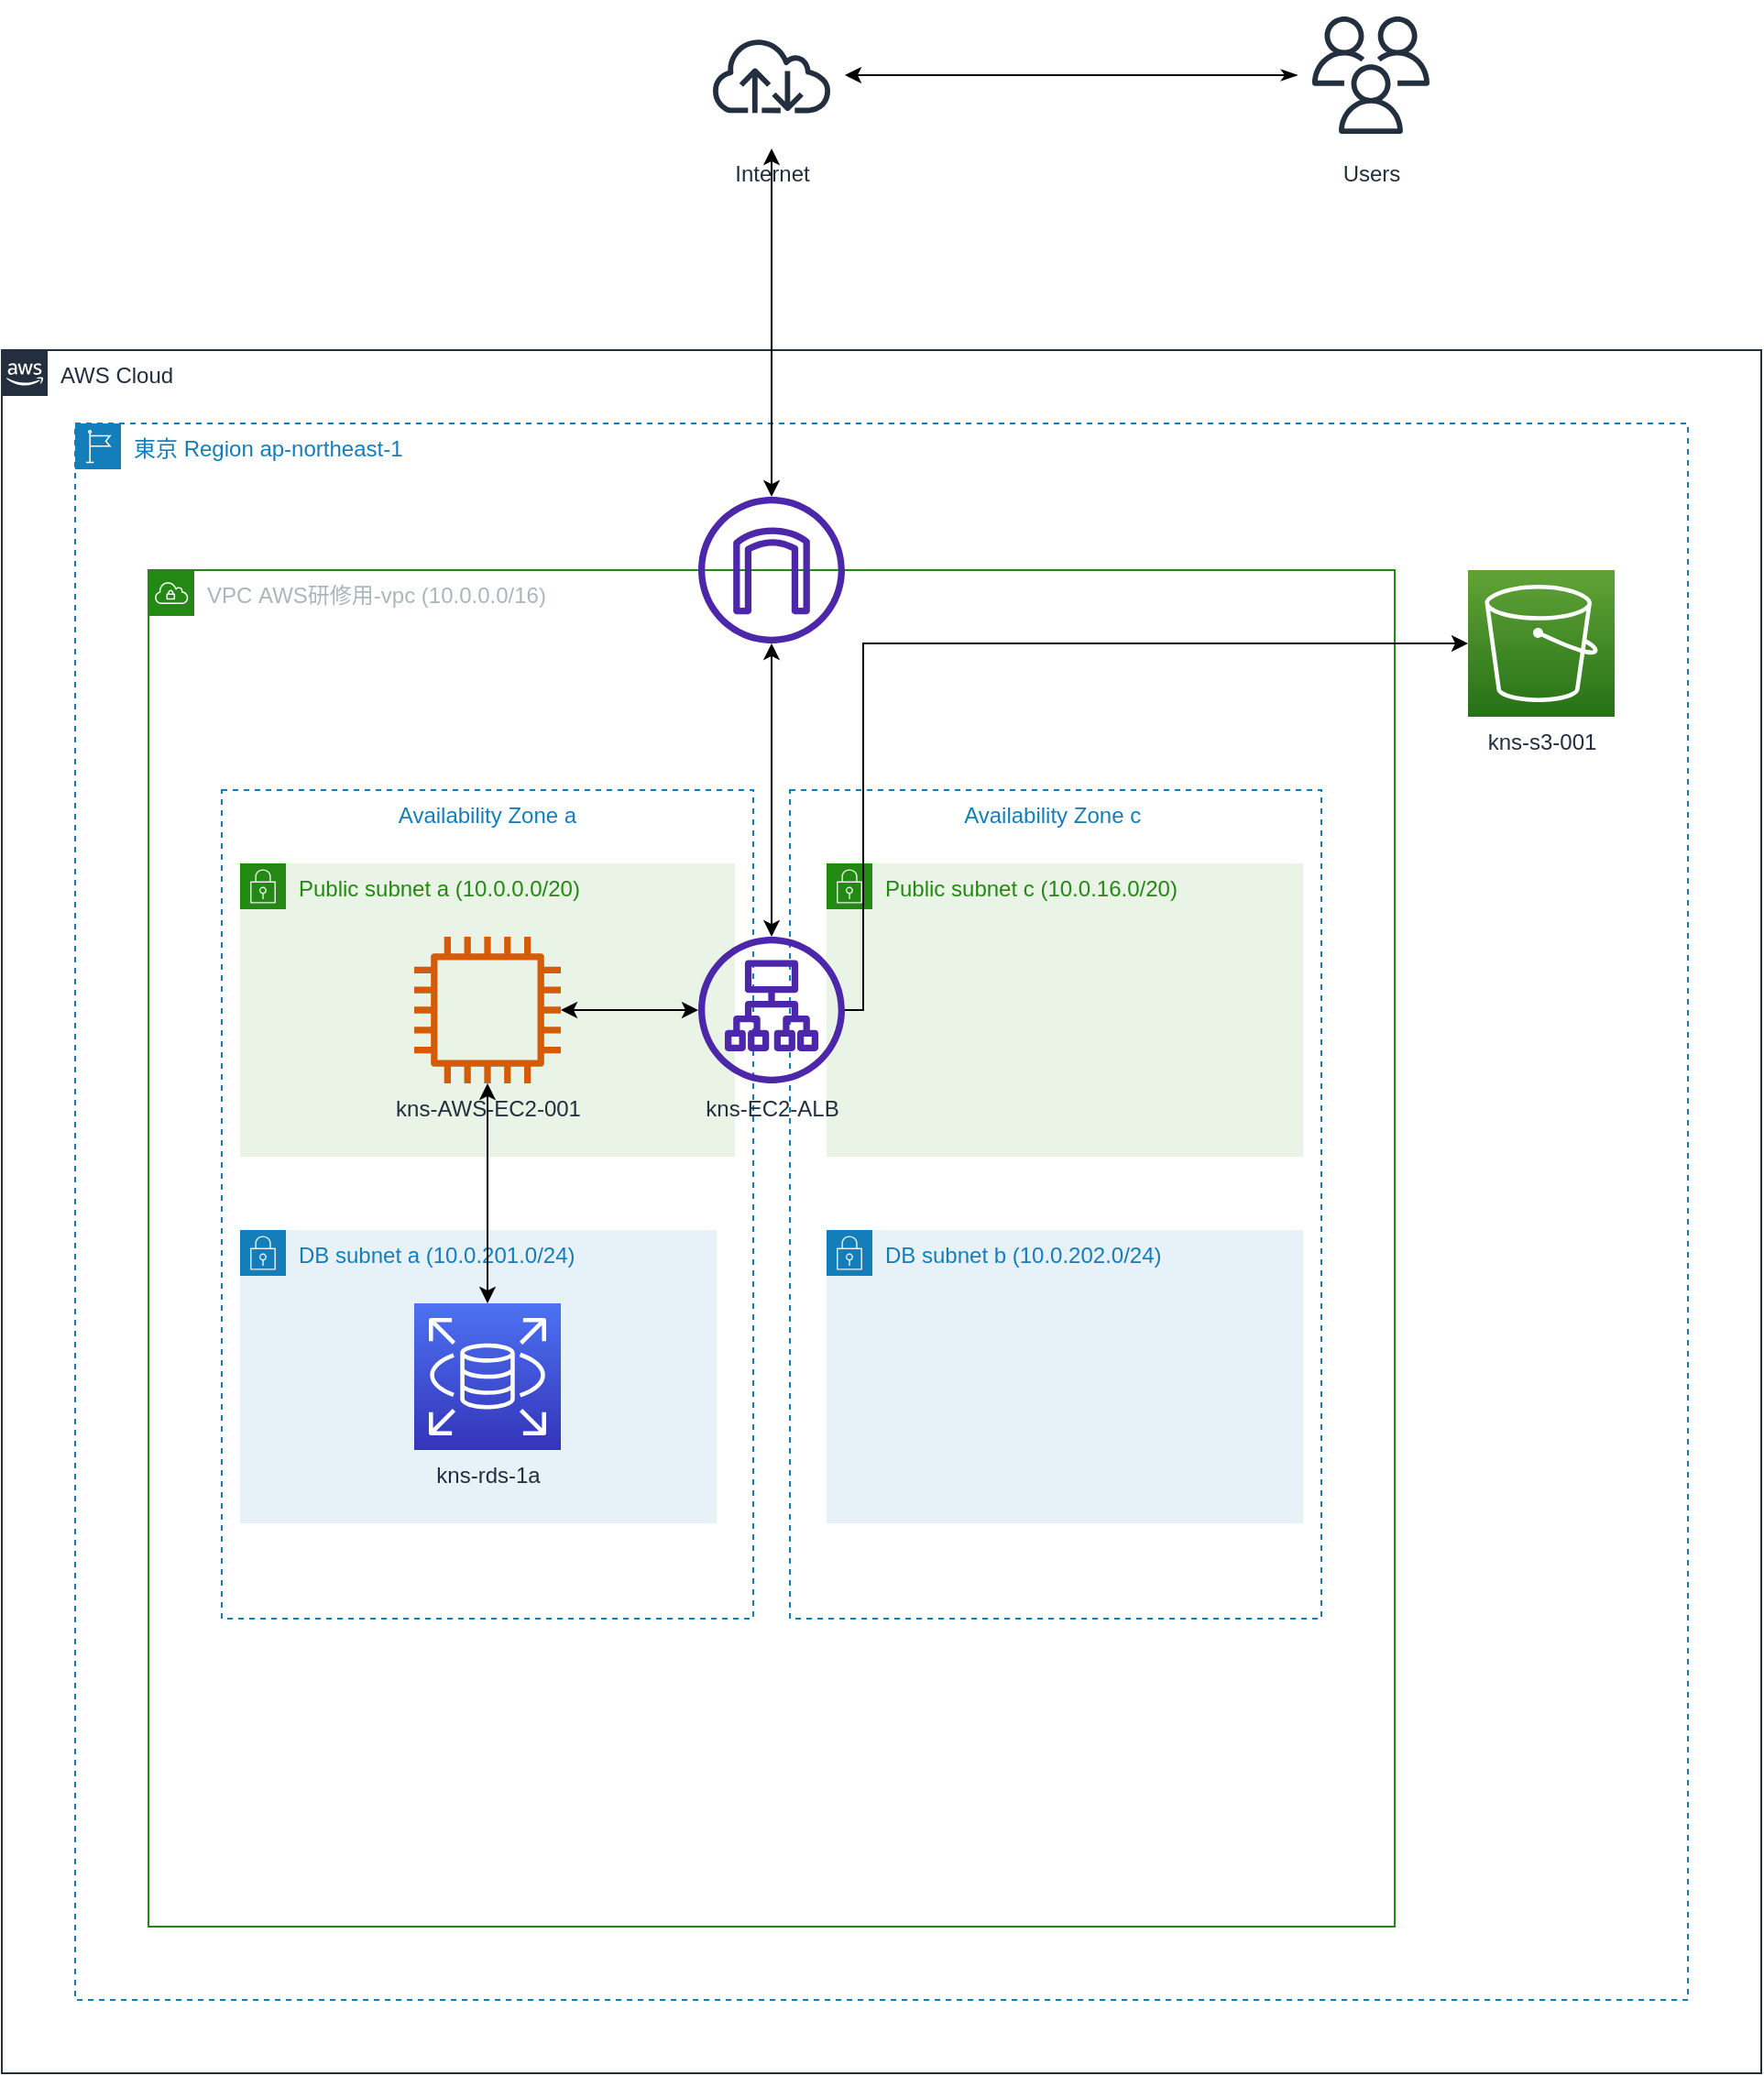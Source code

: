 <mxfile version="21.0.6" type="device"><diagram name="ページ1" id="XJpM817TeYIbNKoxvnoX"><mxGraphModel dx="1420" dy="1919" grid="1" gridSize="10" guides="1" tooltips="1" connect="1" arrows="1" fold="1" page="1" pageScale="1" pageWidth="827" pageHeight="1169" math="0" shadow="0"><root><mxCell id="0"/><mxCell id="bQgZ9jAPGxYtSjILll-Y-45" value="名称未設定レイヤ" style="" parent="0"/><mxCell id="bQgZ9jAPGxYtSjILll-Y-47" value="AWS Cloud" style="points=[[0,0],[0.25,0],[0.5,0],[0.75,0],[1,0],[1,0.25],[1,0.5],[1,0.75],[1,1],[0.75,1],[0.5,1],[0.25,1],[0,1],[0,0.75],[0,0.5],[0,0.25]];outlineConnect=0;gradientColor=none;html=1;whiteSpace=wrap;fontSize=12;fontStyle=0;container=1;pointerEvents=0;collapsible=0;recursiveResize=0;shape=mxgraph.aws4.group;grIcon=mxgraph.aws4.group_aws_cloud_alt;strokeColor=#232F3E;fillColor=none;verticalAlign=top;align=left;spacingLeft=30;fontColor=#232F3E;dashed=0;" parent="bQgZ9jAPGxYtSjILll-Y-45" vertex="1"><mxGeometry x="40" y="-140" width="960" height="940" as="geometry"/></mxCell><mxCell id="bQgZ9jAPGxYtSjILll-Y-50" value="東京 Region ap-northeast-1" style="points=[[0,0],[0.25,0],[0.5,0],[0.75,0],[1,0],[1,0.25],[1,0.5],[1,0.75],[1,1],[0.75,1],[0.5,1],[0.25,1],[0,1],[0,0.75],[0,0.5],[0,0.25]];outlineConnect=0;gradientColor=none;html=1;whiteSpace=wrap;fontSize=12;fontStyle=0;container=1;pointerEvents=0;collapsible=0;recursiveResize=0;shape=mxgraph.aws4.group;grIcon=mxgraph.aws4.group_region;strokeColor=#147EBA;fillColor=none;verticalAlign=top;align=left;spacingLeft=30;fontColor=#147EBA;dashed=1;" parent="bQgZ9jAPGxYtSjILll-Y-47" vertex="1"><mxGeometry x="40" y="40" width="880" height="860" as="geometry"/></mxCell><mxCell id="bQgZ9jAPGxYtSjILll-Y-58" value="Availability Zone a" style="fillColor=none;strokeColor=#147EBA;dashed=1;verticalAlign=top;fontStyle=0;fontColor=#147EBA;whiteSpace=wrap;html=1;" parent="bQgZ9jAPGxYtSjILll-Y-50" vertex="1"><mxGeometry x="80" y="200" width="290" height="452" as="geometry"/></mxCell><mxCell id="bQgZ9jAPGxYtSjILll-Y-48" value="VPC&amp;nbsp;AWS研修用-vpc (10.0.0.0/16)" style="points=[[0,0],[0.25,0],[0.5,0],[0.75,0],[1,0],[1,0.25],[1,0.5],[1,0.75],[1,1],[0.75,1],[0.5,1],[0.25,1],[0,1],[0,0.75],[0,0.5],[0,0.25]];outlineConnect=0;gradientColor=none;html=1;whiteSpace=wrap;fontSize=12;fontStyle=0;container=0;pointerEvents=0;collapsible=0;recursiveResize=0;shape=mxgraph.aws4.group;grIcon=mxgraph.aws4.group_vpc;strokeColor=#248814;fillColor=none;verticalAlign=top;align=left;spacingLeft=30;fontColor=#AAB7B8;dashed=0;" parent="bQgZ9jAPGxYtSjILll-Y-50" vertex="1"><mxGeometry x="40" y="80" width="680" height="740" as="geometry"/></mxCell><mxCell id="bQgZ9jAPGxYtSjILll-Y-69" style="edgeStyle=orthogonalEdgeStyle;rounded=0;orthogonalLoop=1;jettySize=auto;html=1;startArrow=classic;startFill=1;" parent="bQgZ9jAPGxYtSjILll-Y-50" source="bQgZ9jAPGxYtSjILll-Y-49" target="bQgZ9jAPGxYtSjILll-Y-57" edge="1"><mxGeometry relative="1" as="geometry"/></mxCell><mxCell id="bQgZ9jAPGxYtSjILll-Y-49" value="" style="sketch=0;outlineConnect=0;fontColor=#232F3E;gradientColor=none;fillColor=#4D27AA;strokeColor=none;dashed=0;verticalLabelPosition=bottom;verticalAlign=top;align=center;html=1;fontSize=12;fontStyle=0;aspect=fixed;pointerEvents=1;shape=mxgraph.aws4.internet_gateway;" parent="bQgZ9jAPGxYtSjILll-Y-50" vertex="1"><mxGeometry x="340" y="40" width="80" height="80" as="geometry"/></mxCell><mxCell id="bQgZ9jAPGxYtSjILll-Y-56" value="Availability Zone c&amp;nbsp;" style="fillColor=none;strokeColor=#147EBA;dashed=1;verticalAlign=top;fontStyle=0;fontColor=#147EBA;whiteSpace=wrap;html=1;" parent="bQgZ9jAPGxYtSjILll-Y-50" vertex="1"><mxGeometry x="390" y="200" width="290" height="452" as="geometry"/></mxCell><mxCell id="bQgZ9jAPGxYtSjILll-Y-53" value="DB subnet a (10.0.201.0/24)" style="points=[[0,0],[0.25,0],[0.5,0],[0.75,0],[1,0],[1,0.25],[1,0.5],[1,0.75],[1,1],[0.75,1],[0.5,1],[0.25,1],[0,1],[0,0.75],[0,0.5],[0,0.25]];outlineConnect=0;gradientColor=none;html=1;whiteSpace=wrap;fontSize=12;fontStyle=0;container=1;pointerEvents=0;collapsible=0;recursiveResize=0;shape=mxgraph.aws4.group;grIcon=mxgraph.aws4.group_security_group;grStroke=0;strokeColor=#147EBA;fillColor=#E6F2F8;verticalAlign=top;align=left;spacingLeft=30;fontColor=#147EBA;dashed=0;" parent="bQgZ9jAPGxYtSjILll-Y-50" vertex="1"><mxGeometry x="90" y="440" width="260" height="160" as="geometry"/></mxCell><mxCell id="bQgZ9jAPGxYtSjILll-Y-62" value="kns-rds-1a" style="sketch=0;points=[[0,0,0],[0.25,0,0],[0.5,0,0],[0.75,0,0],[1,0,0],[0,1,0],[0.25,1,0],[0.5,1,0],[0.75,1,0],[1,1,0],[0,0.25,0],[0,0.5,0],[0,0.75,0],[1,0.25,0],[1,0.5,0],[1,0.75,0]];outlineConnect=0;fontColor=#232F3E;gradientColor=#4D72F3;gradientDirection=north;fillColor=#3334B9;strokeColor=#ffffff;dashed=0;verticalLabelPosition=bottom;verticalAlign=top;align=center;html=1;fontSize=12;fontStyle=0;aspect=fixed;shape=mxgraph.aws4.resourceIcon;resIcon=mxgraph.aws4.rds;" parent="bQgZ9jAPGxYtSjILll-Y-53" vertex="1"><mxGeometry x="95" y="40" width="80" height="80" as="geometry"/></mxCell><mxCell id="bQgZ9jAPGxYtSjILll-Y-55" value="DB subnet b (10.0.202.0/24)" style="points=[[0,0],[0.25,0],[0.5,0],[0.75,0],[1,0],[1,0.25],[1,0.5],[1,0.75],[1,1],[0.75,1],[0.5,1],[0.25,1],[0,1],[0,0.75],[0,0.5],[0,0.25]];outlineConnect=0;gradientColor=none;html=1;whiteSpace=wrap;fontSize=12;fontStyle=0;container=1;pointerEvents=0;collapsible=0;recursiveResize=0;shape=mxgraph.aws4.group;grIcon=mxgraph.aws4.group_security_group;grStroke=0;strokeColor=#147EBA;fillColor=#E6F2F8;verticalAlign=top;align=left;spacingLeft=30;fontColor=#147EBA;dashed=0;" parent="bQgZ9jAPGxYtSjILll-Y-50" vertex="1"><mxGeometry x="410" y="440" width="260" height="160" as="geometry"/></mxCell><mxCell id="bQgZ9jAPGxYtSjILll-Y-52" value="Public subnet c (10.0.16.0/20)" style="points=[[0,0],[0.25,0],[0.5,0],[0.75,0],[1,0],[1,0.25],[1,0.5],[1,0.75],[1,1],[0.75,1],[0.5,1],[0.25,1],[0,1],[0,0.75],[0,0.5],[0,0.25]];outlineConnect=0;gradientColor=none;html=1;whiteSpace=wrap;fontSize=12;fontStyle=0;container=1;pointerEvents=0;collapsible=0;recursiveResize=0;shape=mxgraph.aws4.group;grIcon=mxgraph.aws4.group_security_group;grStroke=0;strokeColor=#248814;fillColor=#E9F3E6;verticalAlign=top;align=left;spacingLeft=30;fontColor=#248814;dashed=0;" parent="bQgZ9jAPGxYtSjILll-Y-50" vertex="1"><mxGeometry x="410" y="240" width="260" height="160" as="geometry"/></mxCell><mxCell id="bQgZ9jAPGxYtSjILll-Y-68" style="edgeStyle=orthogonalEdgeStyle;rounded=0;orthogonalLoop=1;jettySize=auto;html=1;" parent="bQgZ9jAPGxYtSjILll-Y-50" source="bQgZ9jAPGxYtSjILll-Y-57" target="bQgZ9jAPGxYtSjILll-Y-51" edge="1"><mxGeometry relative="1" as="geometry"><Array as="points"><mxPoint x="430" y="320"/><mxPoint x="430" y="120"/></Array></mxGeometry></mxCell><mxCell id="bQgZ9jAPGxYtSjILll-Y-59" value="Public subnet a (10.0.0.0/20)" style="points=[[0,0],[0.25,0],[0.5,0],[0.75,0],[1,0],[1,0.25],[1,0.5],[1,0.75],[1,1],[0.75,1],[0.5,1],[0.25,1],[0,1],[0,0.75],[0,0.5],[0,0.25]];outlineConnect=0;gradientColor=none;html=1;whiteSpace=wrap;fontSize=12;fontStyle=0;container=1;pointerEvents=0;collapsible=0;recursiveResize=0;shape=mxgraph.aws4.group;grIcon=mxgraph.aws4.group_security_group;grStroke=0;strokeColor=#248814;fillColor=#E9F3E6;verticalAlign=top;align=left;spacingLeft=30;fontColor=#248814;dashed=0;" parent="bQgZ9jAPGxYtSjILll-Y-50" vertex="1"><mxGeometry x="90" y="240" width="270" height="160" as="geometry"/></mxCell><mxCell id="bQgZ9jAPGxYtSjILll-Y-51" value="kns-s3-001" style="sketch=0;points=[[0,0,0],[0.25,0,0],[0.5,0,0],[0.75,0,0],[1,0,0],[0,1,0],[0.25,1,0],[0.5,1,0],[0.75,1,0],[1,1,0],[0,0.25,0],[0,0.5,0],[0,0.75,0],[1,0.25,0],[1,0.5,0],[1,0.75,0]];outlineConnect=0;fontColor=#232F3E;gradientColor=#60A337;gradientDirection=north;fillColor=#277116;strokeColor=#ffffff;dashed=0;verticalLabelPosition=bottom;verticalAlign=top;align=center;html=1;fontSize=12;fontStyle=0;aspect=fixed;shape=mxgraph.aws4.resourceIcon;resIcon=mxgraph.aws4.s3;" parent="bQgZ9jAPGxYtSjILll-Y-50" vertex="1"><mxGeometry x="760" y="80" width="80" height="80" as="geometry"/></mxCell><mxCell id="bQgZ9jAPGxYtSjILll-Y-71" style="edgeStyle=orthogonalEdgeStyle;rounded=0;orthogonalLoop=1;jettySize=auto;html=1;startArrow=classic;startFill=1;" parent="bQgZ9jAPGxYtSjILll-Y-50" source="bQgZ9jAPGxYtSjILll-Y-57" target="bQgZ9jAPGxYtSjILll-Y-60" edge="1"><mxGeometry relative="1" as="geometry"/></mxCell><mxCell id="bQgZ9jAPGxYtSjILll-Y-72" style="edgeStyle=orthogonalEdgeStyle;rounded=0;orthogonalLoop=1;jettySize=auto;html=1;startArrow=classic;startFill=1;" parent="bQgZ9jAPGxYtSjILll-Y-50" source="bQgZ9jAPGxYtSjILll-Y-60" target="bQgZ9jAPGxYtSjILll-Y-62" edge="1"><mxGeometry relative="1" as="geometry"/></mxCell><mxCell id="bQgZ9jAPGxYtSjILll-Y-60" value="kns-AWS-EC2-001" style="sketch=0;outlineConnect=0;fontColor=#232F3E;gradientColor=none;fillColor=#D45B07;strokeColor=none;dashed=0;verticalLabelPosition=bottom;verticalAlign=top;align=center;html=1;fontSize=12;fontStyle=0;aspect=fixed;pointerEvents=1;shape=mxgraph.aws4.instance2;" parent="bQgZ9jAPGxYtSjILll-Y-50" vertex="1"><mxGeometry x="185" y="280" width="80" height="80" as="geometry"/></mxCell><mxCell id="bQgZ9jAPGxYtSjILll-Y-57" value="kns-EC2-ALB" style="sketch=0;outlineConnect=0;fontColor=#232F3E;gradientColor=none;fillColor=#4D27AA;strokeColor=none;dashed=0;verticalLabelPosition=bottom;verticalAlign=top;align=center;html=1;fontSize=12;fontStyle=0;aspect=fixed;pointerEvents=1;shape=mxgraph.aws4.application_load_balancer;" parent="bQgZ9jAPGxYtSjILll-Y-50" vertex="1"><mxGeometry x="340" y="280" width="80" height="80" as="geometry"/></mxCell><mxCell id="bQgZ9jAPGxYtSjILll-Y-67" style="edgeStyle=orthogonalEdgeStyle;rounded=0;orthogonalLoop=1;jettySize=auto;html=1;startArrow=classic;startFill=1;" parent="bQgZ9jAPGxYtSjILll-Y-45" source="bQgZ9jAPGxYtSjILll-Y-63" target="bQgZ9jAPGxYtSjILll-Y-49" edge="1"><mxGeometry relative="1" as="geometry"/></mxCell><mxCell id="bQgZ9jAPGxYtSjILll-Y-63" value="Internet" style="sketch=0;outlineConnect=0;fontColor=#232F3E;gradientColor=none;strokeColor=#232F3E;fillColor=#ffffff;dashed=0;verticalLabelPosition=bottom;verticalAlign=top;align=center;html=1;fontSize=12;fontStyle=0;aspect=fixed;shape=mxgraph.aws4.resourceIcon;resIcon=mxgraph.aws4.internet;" parent="bQgZ9jAPGxYtSjILll-Y-45" vertex="1"><mxGeometry x="420" y="-330" width="80" height="80" as="geometry"/></mxCell><mxCell id="bQgZ9jAPGxYtSjILll-Y-65" style="edgeStyle=orthogonalEdgeStyle;rounded=0;orthogonalLoop=1;jettySize=auto;html=1;startArrow=classicThin;startFill=1;" parent="bQgZ9jAPGxYtSjILll-Y-45" source="bQgZ9jAPGxYtSjILll-Y-64" target="bQgZ9jAPGxYtSjILll-Y-63" edge="1"><mxGeometry relative="1" as="geometry"/></mxCell><mxCell id="bQgZ9jAPGxYtSjILll-Y-64" value="Users" style="sketch=0;outlineConnect=0;fontColor=#232F3E;gradientColor=none;strokeColor=#232F3E;fillColor=#ffffff;dashed=0;verticalLabelPosition=bottom;verticalAlign=top;align=center;html=1;fontSize=12;fontStyle=0;aspect=fixed;shape=mxgraph.aws4.resourceIcon;resIcon=mxgraph.aws4.users;" parent="bQgZ9jAPGxYtSjILll-Y-45" vertex="1"><mxGeometry x="747" y="-330" width="80" height="80" as="geometry"/></mxCell></root></mxGraphModel></diagram></mxfile>